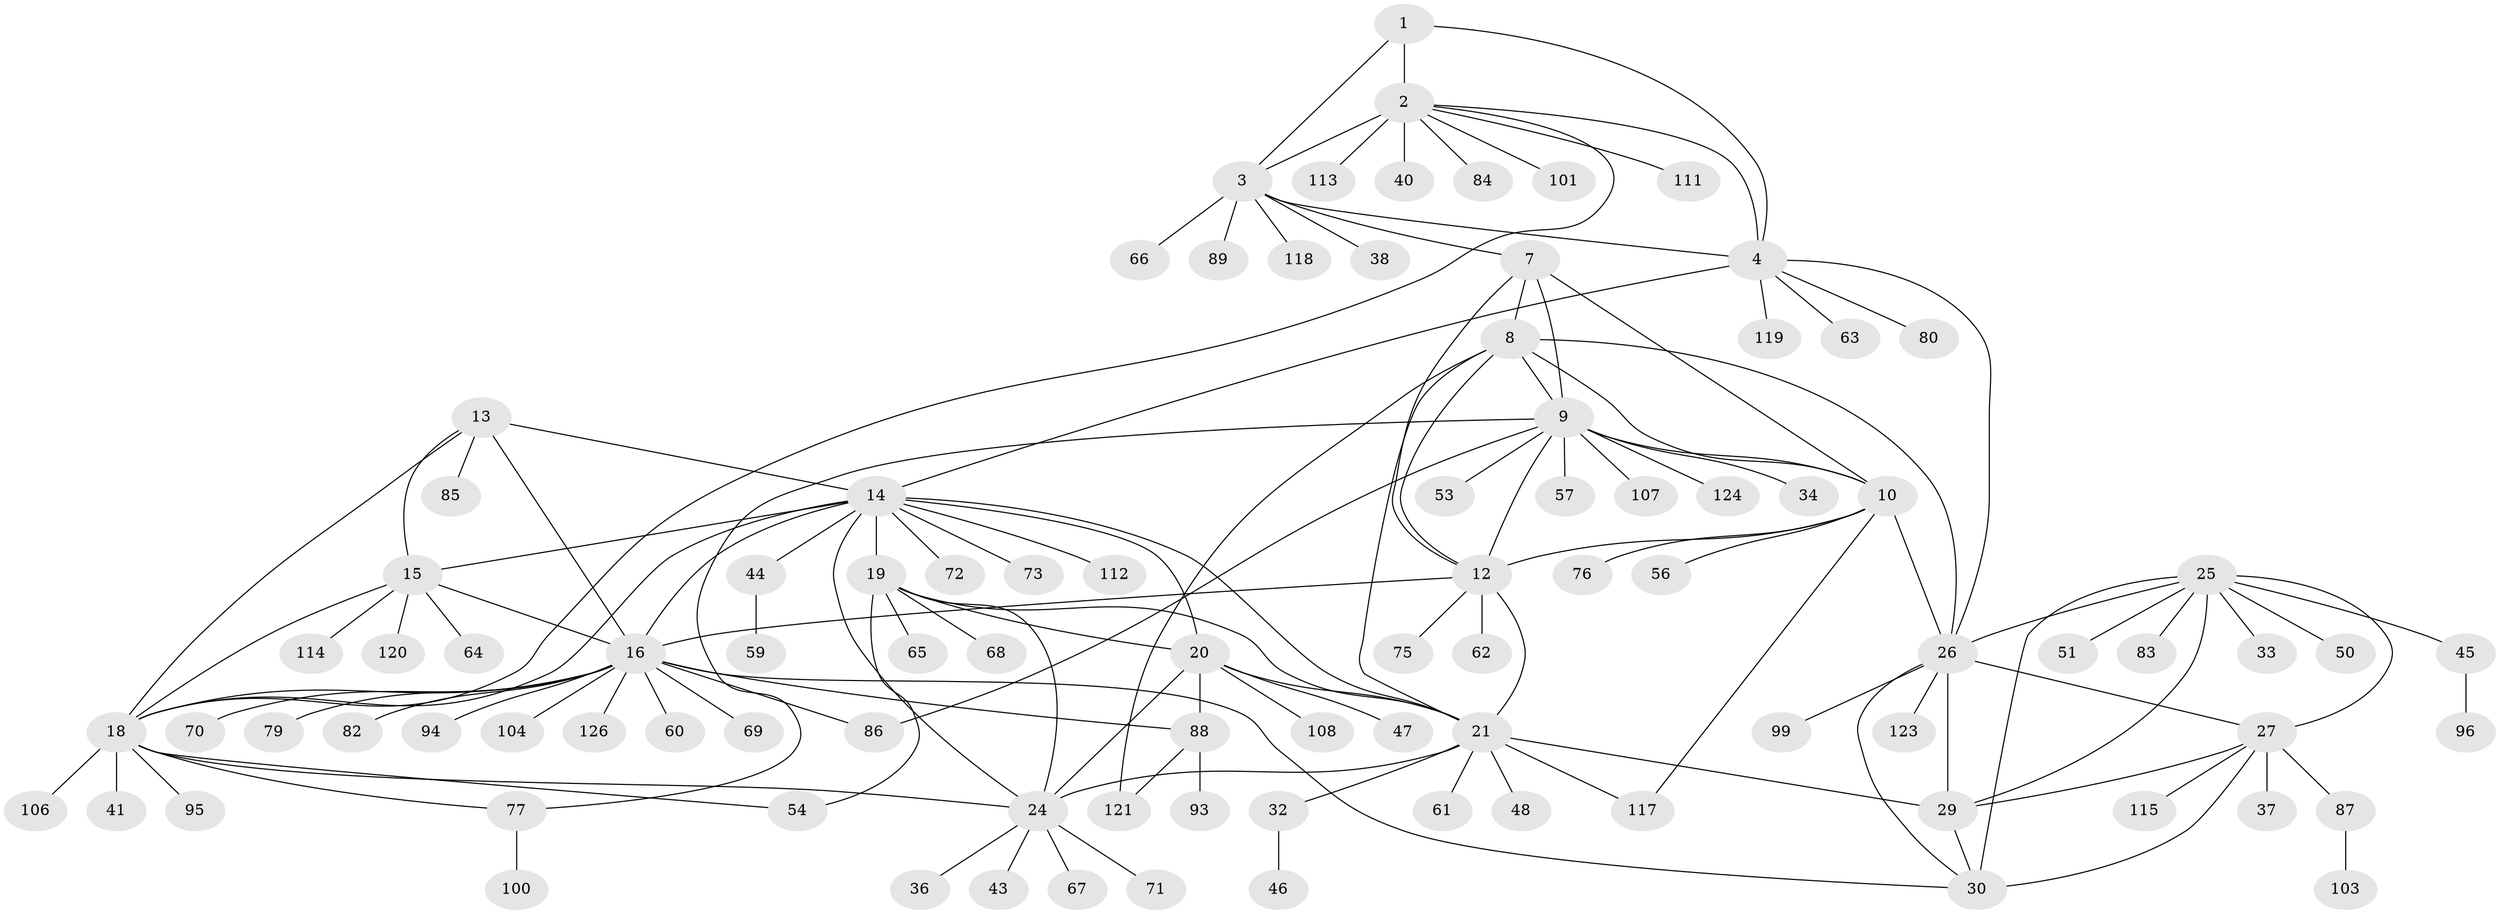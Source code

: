 // Generated by graph-tools (version 1.1) at 2025/52/02/27/25 19:52:18]
// undirected, 96 vertices, 137 edges
graph export_dot {
graph [start="1"]
  node [color=gray90,style=filled];
  1 [super="+91"];
  2 [super="+5"];
  3 [super="+6"];
  4 [super="+122"];
  7 [super="+55"];
  8 [super="+58"];
  9 [super="+78"];
  10 [super="+11"];
  12 [super="+52"];
  13 [super="+102"];
  14 [super="+23"];
  15 [super="+42"];
  16 [super="+17"];
  18 [super="+39"];
  19 [super="+116"];
  20 [super="+97"];
  21 [super="+22"];
  24 [super="+74"];
  25 [super="+28"];
  26;
  27 [super="+35"];
  29 [super="+31"];
  30 [super="+49"];
  32 [super="+109"];
  33;
  34;
  36;
  37;
  38;
  40;
  41;
  43;
  44 [super="+105"];
  45 [super="+81"];
  46;
  47 [super="+110"];
  48;
  50;
  51;
  53;
  54;
  56;
  57;
  59;
  60;
  61;
  62;
  63;
  64;
  65;
  66;
  67;
  68;
  69;
  70;
  71;
  72;
  73;
  75;
  76 [super="+90"];
  77 [super="+98"];
  79;
  80;
  82;
  83;
  84;
  85;
  86;
  87 [super="+92"];
  88 [super="+125"];
  89;
  93;
  94;
  95;
  96;
  99;
  100;
  101;
  103;
  104;
  106;
  107;
  108;
  111;
  112;
  113;
  114;
  115;
  117;
  118;
  119;
  120;
  121;
  123;
  124;
  126;
  1 -- 2 [weight=2];
  1 -- 3 [weight=2];
  1 -- 4;
  2 -- 3 [weight=4];
  2 -- 4 [weight=2];
  2 -- 40;
  2 -- 84;
  2 -- 101;
  2 -- 113;
  2 -- 18;
  2 -- 111;
  3 -- 4 [weight=2];
  3 -- 7;
  3 -- 38;
  3 -- 89;
  3 -- 66;
  3 -- 118;
  4 -- 26;
  4 -- 63;
  4 -- 80;
  4 -- 119;
  4 -- 14;
  7 -- 8;
  7 -- 9;
  7 -- 10 [weight=2];
  7 -- 12;
  8 -- 9;
  8 -- 10 [weight=2];
  8 -- 12;
  8 -- 21;
  8 -- 121;
  8 -- 26;
  9 -- 10 [weight=2];
  9 -- 12;
  9 -- 34;
  9 -- 53;
  9 -- 57;
  9 -- 77;
  9 -- 86;
  9 -- 107;
  9 -- 124;
  10 -- 12 [weight=2];
  10 -- 26;
  10 -- 56;
  10 -- 117;
  10 -- 76;
  12 -- 16;
  12 -- 62;
  12 -- 75;
  12 -- 21;
  13 -- 14;
  13 -- 15;
  13 -- 16 [weight=2];
  13 -- 18;
  13 -- 85;
  14 -- 15;
  14 -- 16 [weight=2];
  14 -- 18;
  14 -- 44;
  14 -- 72;
  14 -- 73;
  14 -- 112;
  14 -- 19;
  14 -- 20;
  14 -- 21 [weight=2];
  14 -- 24;
  15 -- 16 [weight=2];
  15 -- 18;
  15 -- 64;
  15 -- 114;
  15 -- 120;
  16 -- 18 [weight=2];
  16 -- 70;
  16 -- 82;
  16 -- 86;
  16 -- 88;
  16 -- 94;
  16 -- 104;
  16 -- 69;
  16 -- 79;
  16 -- 30;
  16 -- 60;
  16 -- 126;
  18 -- 54;
  18 -- 77;
  18 -- 106;
  18 -- 24;
  18 -- 41;
  18 -- 95;
  19 -- 20;
  19 -- 21 [weight=2];
  19 -- 24;
  19 -- 54;
  19 -- 65;
  19 -- 68;
  20 -- 21 [weight=2];
  20 -- 24;
  20 -- 47;
  20 -- 88;
  20 -- 108;
  21 -- 24 [weight=2];
  21 -- 29;
  21 -- 48;
  21 -- 61;
  21 -- 117;
  21 -- 32;
  24 -- 36;
  24 -- 43;
  24 -- 67;
  24 -- 71;
  25 -- 26 [weight=2];
  25 -- 27 [weight=2];
  25 -- 29 [weight=2];
  25 -- 30 [weight=2];
  25 -- 83;
  25 -- 33;
  25 -- 45;
  25 -- 50;
  25 -- 51;
  26 -- 27;
  26 -- 29;
  26 -- 30;
  26 -- 99;
  26 -- 123;
  27 -- 29;
  27 -- 30;
  27 -- 37;
  27 -- 87;
  27 -- 115;
  29 -- 30;
  32 -- 46;
  44 -- 59;
  45 -- 96;
  77 -- 100;
  87 -- 103;
  88 -- 93;
  88 -- 121;
}
